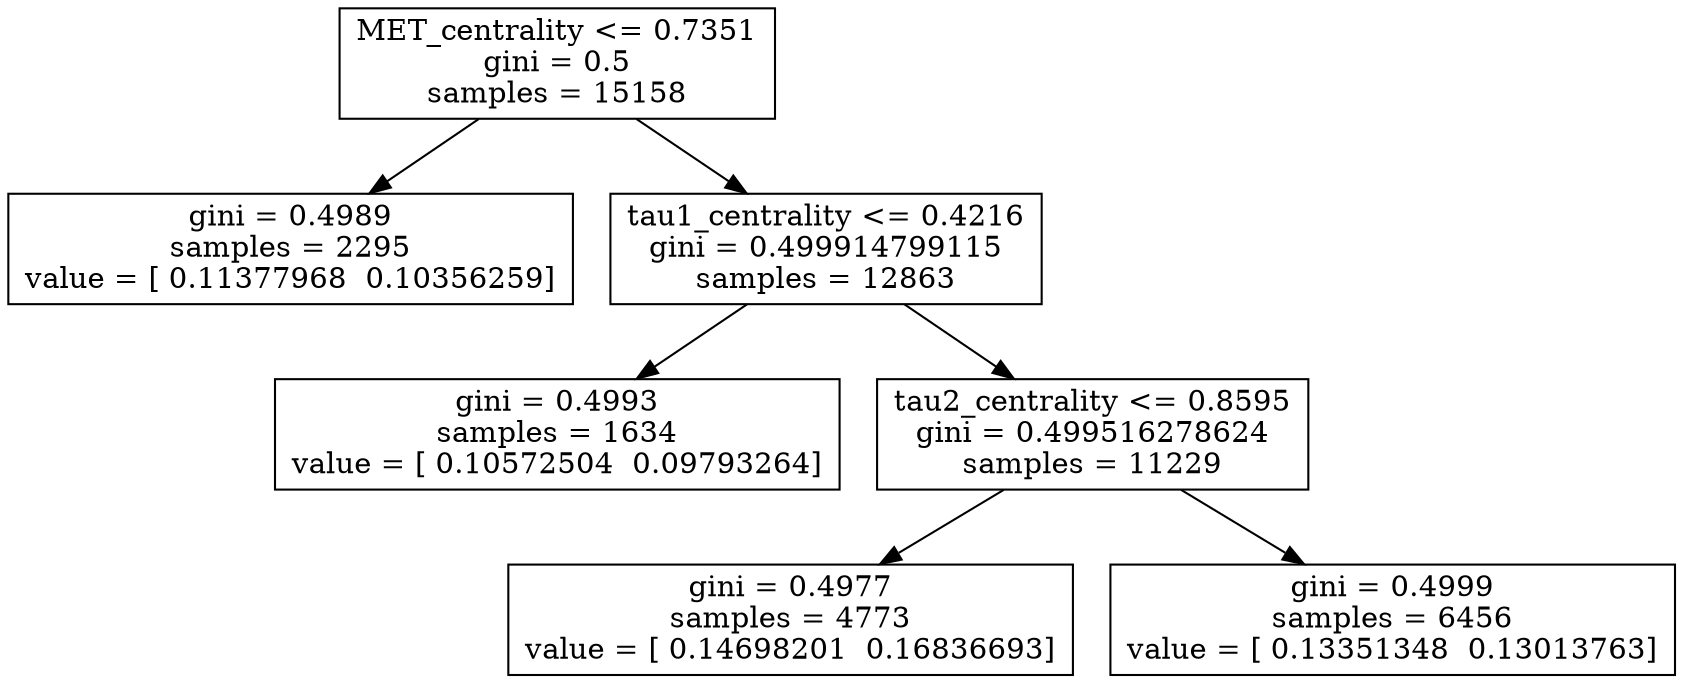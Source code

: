 digraph Tree {
0 [label="MET_centrality <= 0.7351\ngini = 0.5\nsamples = 15158", shape="box"] ;
1 [label="gini = 0.4989\nsamples = 2295\nvalue = [ 0.11377968  0.10356259]", shape="box"] ;
0 -> 1 ;
2 [label="tau1_centrality <= 0.4216\ngini = 0.499914799115\nsamples = 12863", shape="box"] ;
0 -> 2 ;
3 [label="gini = 0.4993\nsamples = 1634\nvalue = [ 0.10572504  0.09793264]", shape="box"] ;
2 -> 3 ;
4 [label="tau2_centrality <= 0.8595\ngini = 0.499516278624\nsamples = 11229", shape="box"] ;
2 -> 4 ;
5 [label="gini = 0.4977\nsamples = 4773\nvalue = [ 0.14698201  0.16836693]", shape="box"] ;
4 -> 5 ;
6 [label="gini = 0.4999\nsamples = 6456\nvalue = [ 0.13351348  0.13013763]", shape="box"] ;
4 -> 6 ;
}